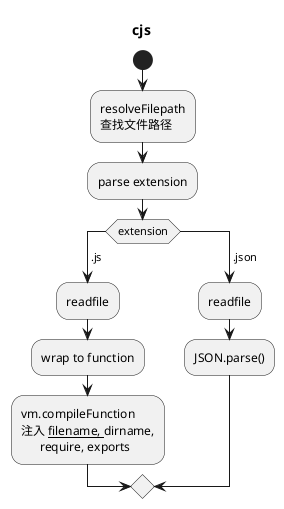 @startuml cjs

title cjs

start

:resolveFilepath\n查找文件路径;
:parse extension;

switch (extension)
case ( .js )
  :readfile;
  :wrap to function;
  :vm.compileFunction\n注入 __filename, __dirname,\n      require, exports;
case ( .json )
  :readfile;
  :JSON.parse();
endswitch

@enduml

@startuml esm

title esm;

:await parse and resolve url;
:得到 format 和 source;

switch (format)
case ( esm )
  :new ModuleWrap;
  :register import hook;
case ( commonjs )
  :readfile;
  :lexer parse exportNames;
  :new ModuleWrap;
  :cjs module load;
  :手动 set exports;
case ( json )
  :readfile;
  :JSON.parse();
  :new ModuleWrap\n只有 default export;
endswitch
:await moduleWrap Link;
:await moduleWrap Evaluate;
stop

@enduml
